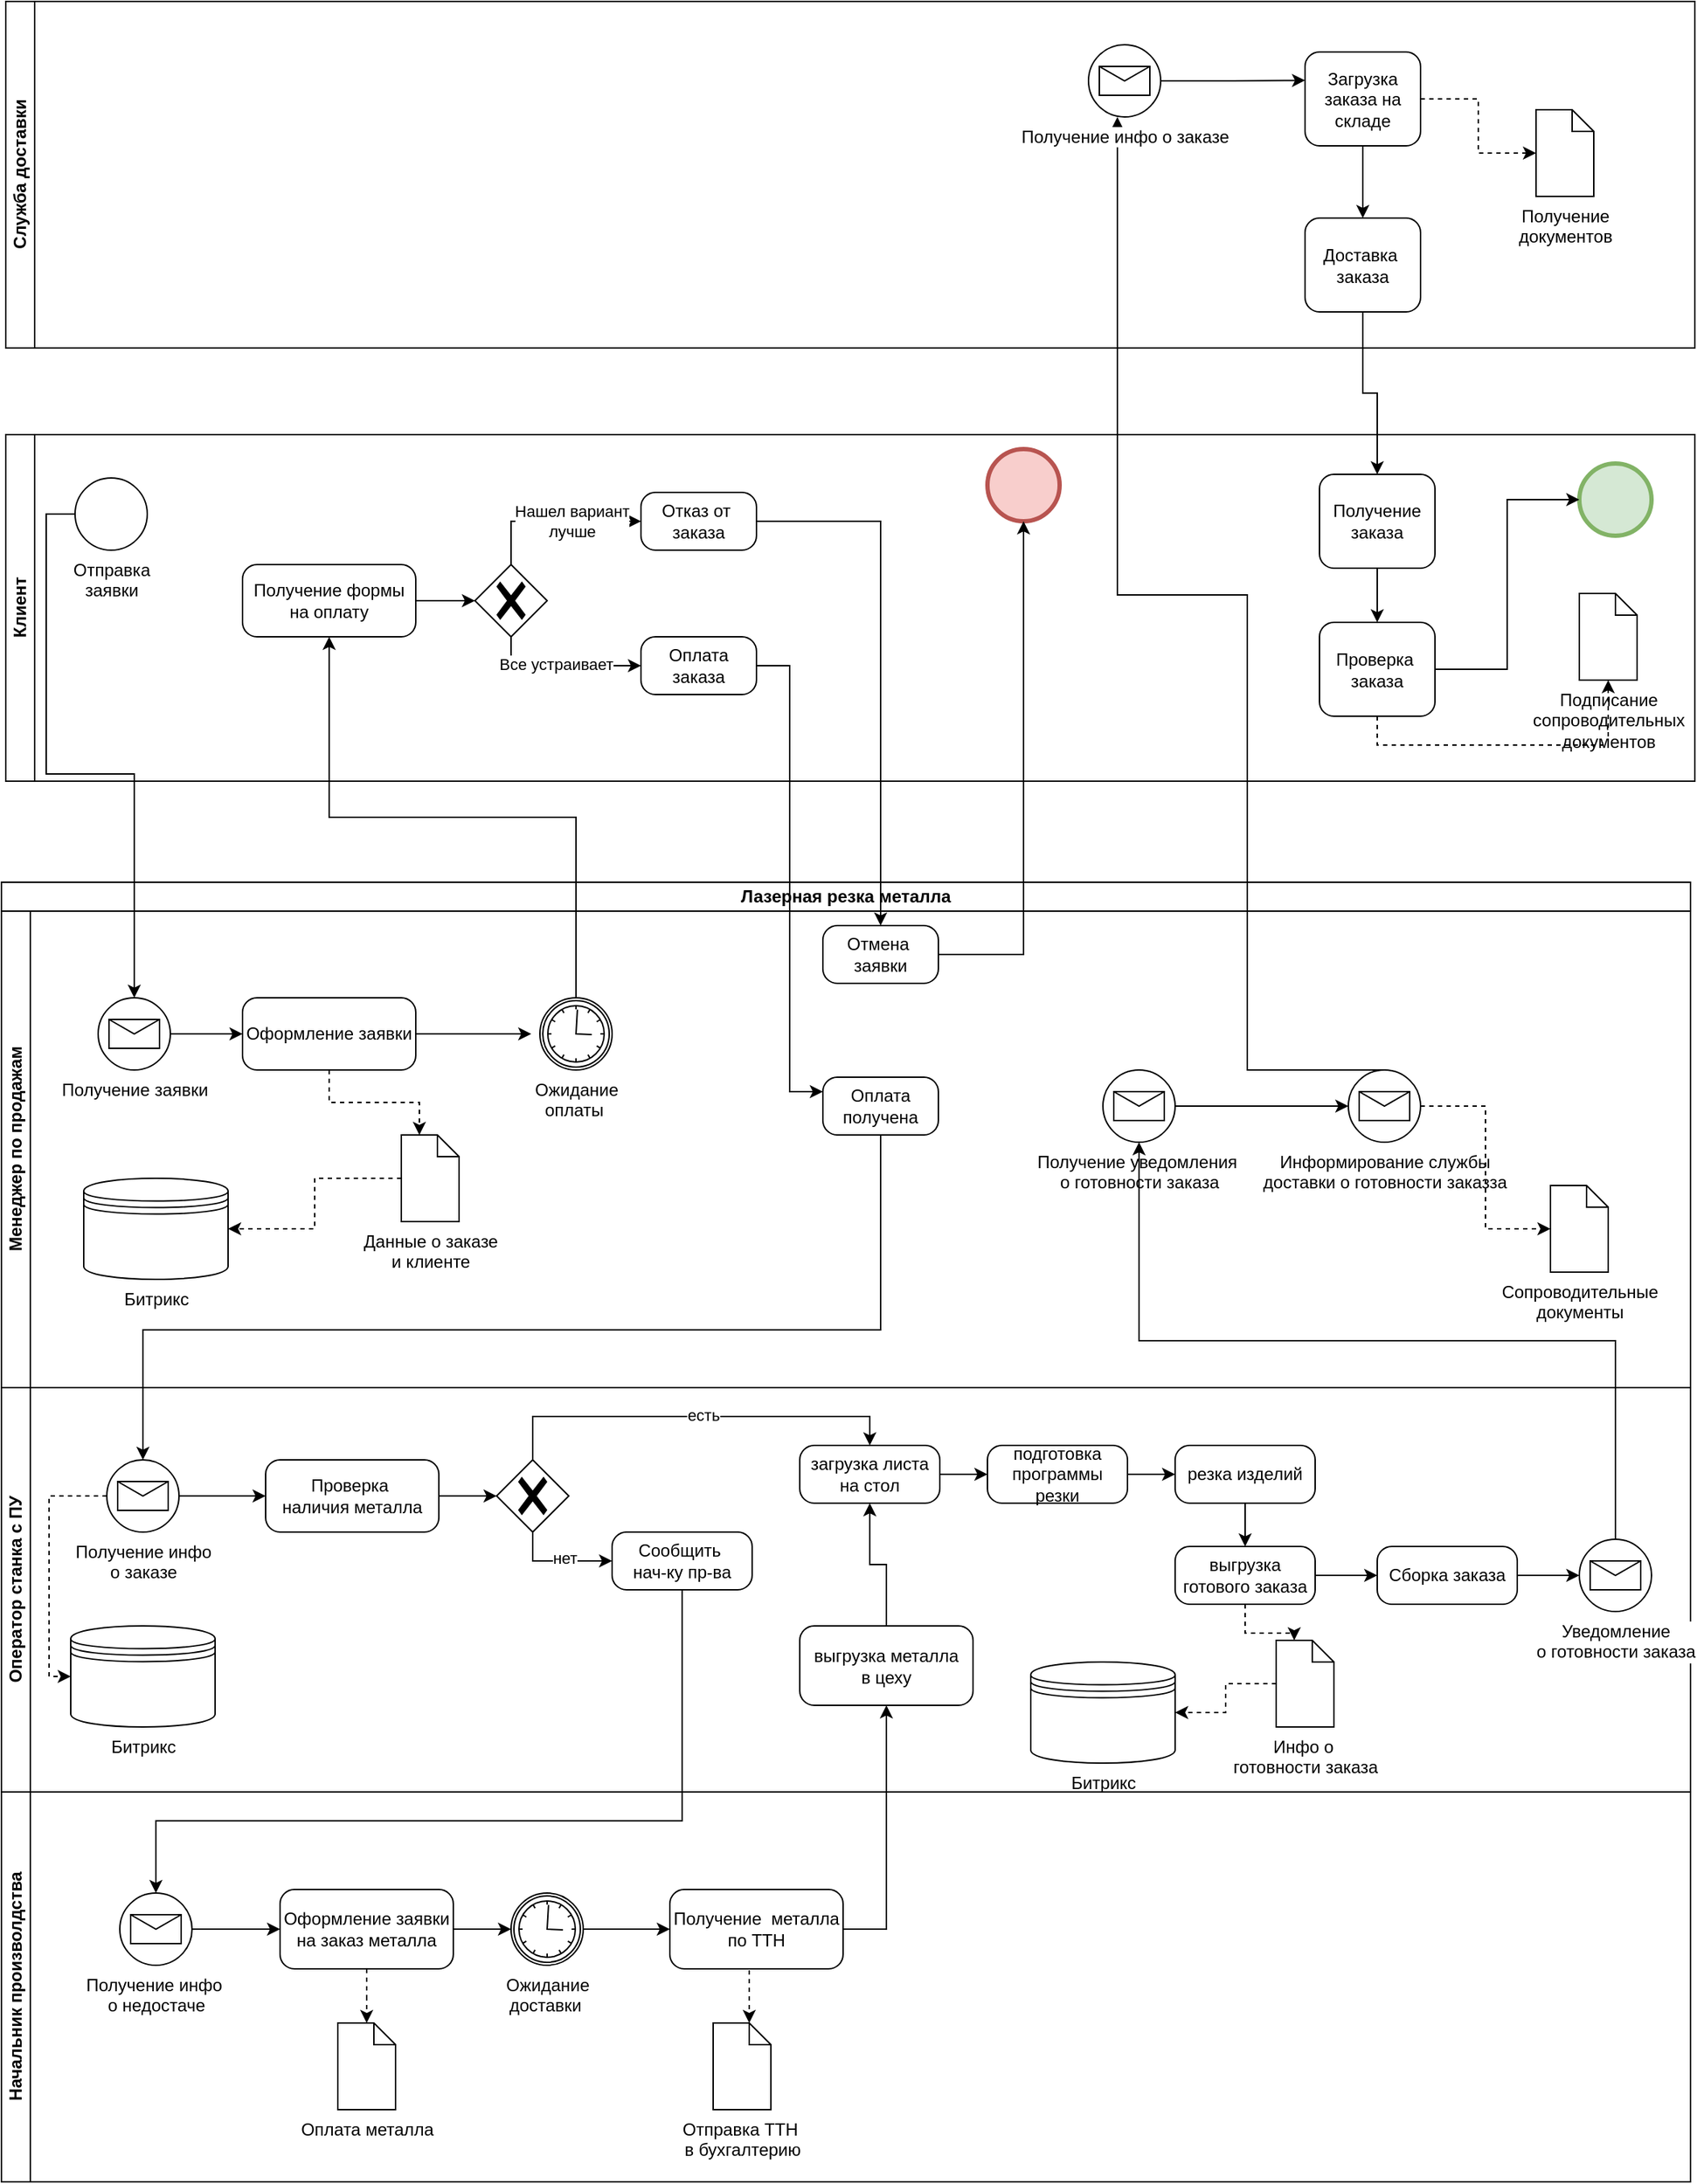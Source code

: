 <mxfile version="22.1.16" type="device">
  <diagram name="Страница — 1" id="a0039gpGuNr3NO7Vex6z">
    <mxGraphModel dx="2163" dy="1928" grid="1" gridSize="10" guides="1" tooltips="1" connect="1" arrows="1" fold="1" page="1" pageScale="1" pageWidth="827" pageHeight="1169" math="0" shadow="0">
      <root>
        <mxCell id="0" />
        <mxCell id="1" parent="0" />
        <mxCell id="ncJrujkqdV2YsNTOufrD-1" value="Лазерная резка металла" style="swimlane;html=1;childLayout=stackLayout;resizeParent=1;resizeParentMax=0;horizontal=1;startSize=20;horizontalStack=0;whiteSpace=wrap;" parent="1" vertex="1">
          <mxGeometry x="-73" y="70" width="1170" height="900" as="geometry" />
        </mxCell>
        <mxCell id="ncJrujkqdV2YsNTOufrD-2" value="Менеджер по продажам" style="swimlane;html=1;startSize=20;horizontal=0;" parent="ncJrujkqdV2YsNTOufrD-1" vertex="1">
          <mxGeometry y="20" width="1170" height="330" as="geometry" />
        </mxCell>
        <mxCell id="ncJrujkqdV2YsNTOufrD-11" style="edgeStyle=orthogonalEdgeStyle;rounded=0;orthogonalLoop=1;jettySize=auto;html=1;exitX=1;exitY=0.5;exitDx=0;exitDy=0;exitPerimeter=0;" parent="ncJrujkqdV2YsNTOufrD-2" source="ncJrujkqdV2YsNTOufrD-10" edge="1">
          <mxGeometry relative="1" as="geometry">
            <mxPoint x="167" y="85" as="targetPoint" />
          </mxGeometry>
        </mxCell>
        <mxCell id="ncJrujkqdV2YsNTOufrD-10" value="Получение заявки" style="points=[[0.145,0.145,0],[0.5,0,0],[0.855,0.145,0],[1,0.5,0],[0.855,0.855,0],[0.5,1,0],[0.145,0.855,0],[0,0.5,0]];shape=mxgraph.bpmn.event;html=1;verticalLabelPosition=bottom;labelBackgroundColor=#ffffff;verticalAlign=top;align=center;perimeter=ellipsePerimeter;outlineConnect=0;aspect=fixed;outline=standard;symbol=message;" parent="ncJrujkqdV2YsNTOufrD-2" vertex="1">
          <mxGeometry x="67" y="60" width="50" height="50" as="geometry" />
        </mxCell>
        <mxCell id="ncJrujkqdV2YsNTOufrD-12" value="Оформление заявки" style="points=[[0.25,0,0],[0.5,0,0],[0.75,0,0],[1,0.25,0],[1,0.5,0],[1,0.75,0],[0.75,1,0],[0.5,1,0],[0.25,1,0],[0,0.75,0],[0,0.5,0],[0,0.25,0]];shape=mxgraph.bpmn.task;whiteSpace=wrap;rectStyle=rounded;size=10;html=1;container=1;expand=0;collapsible=0;taskMarker=abstract;" parent="ncJrujkqdV2YsNTOufrD-2" vertex="1">
          <mxGeometry x="167" y="60" width="120" height="50" as="geometry" />
        </mxCell>
        <mxCell id="ncJrujkqdV2YsNTOufrD-13" value="Битрикс" style="shape=datastore;html=1;labelPosition=center;verticalLabelPosition=bottom;align=center;verticalAlign=top;" parent="ncJrujkqdV2YsNTOufrD-2" vertex="1">
          <mxGeometry x="57" y="185" width="100" height="70" as="geometry" />
        </mxCell>
        <mxCell id="ncJrujkqdV2YsNTOufrD-17" style="edgeStyle=orthogonalEdgeStyle;rounded=0;orthogonalLoop=1;jettySize=auto;html=1;exitX=0;exitY=0.5;exitDx=0;exitDy=0;exitPerimeter=0;entryX=1;entryY=0.5;entryDx=0;entryDy=0;dashed=1;" parent="ncJrujkqdV2YsNTOufrD-2" source="ncJrujkqdV2YsNTOufrD-15" target="ncJrujkqdV2YsNTOufrD-13" edge="1">
          <mxGeometry relative="1" as="geometry" />
        </mxCell>
        <mxCell id="ncJrujkqdV2YsNTOufrD-15" value="Данные о заказе&lt;br&gt;и клиенте" style="shape=mxgraph.bpmn.data;labelPosition=center;verticalLabelPosition=bottom;align=center;verticalAlign=top;size=15;html=1;" parent="ncJrujkqdV2YsNTOufrD-2" vertex="1">
          <mxGeometry x="277" y="155" width="40" height="60" as="geometry" />
        </mxCell>
        <mxCell id="YiAbQRiZ3VMbAEbha5EH-1" style="edgeStyle=orthogonalEdgeStyle;rounded=0;orthogonalLoop=1;jettySize=auto;html=1;exitX=0.5;exitY=1;exitDx=0;exitDy=0;exitPerimeter=0;entryX=0;entryY=0;entryDx=12.5;entryDy=0;entryPerimeter=0;dashed=1;" parent="ncJrujkqdV2YsNTOufrD-2" source="ncJrujkqdV2YsNTOufrD-12" target="ncJrujkqdV2YsNTOufrD-15" edge="1">
          <mxGeometry relative="1" as="geometry" />
        </mxCell>
        <mxCell id="YiAbQRiZ3VMbAEbha5EH-7" style="edgeStyle=orthogonalEdgeStyle;rounded=0;orthogonalLoop=1;jettySize=auto;html=1;exitX=1;exitY=0.5;exitDx=0;exitDy=0;exitPerimeter=0;entryX=0;entryY=0.5;entryDx=0;entryDy=0;entryPerimeter=0;" parent="ncJrujkqdV2YsNTOufrD-2" source="ncJrujkqdV2YsNTOufrD-12" edge="1">
          <mxGeometry relative="1" as="geometry">
            <mxPoint x="367" y="85" as="targetPoint" />
          </mxGeometry>
        </mxCell>
        <mxCell id="YiAbQRiZ3VMbAEbha5EH-12" value="Оплата получена" style="points=[[0.25,0,0],[0.5,0,0],[0.75,0,0],[1,0.25,0],[1,0.5,0],[1,0.75,0],[0.75,1,0],[0.5,1,0],[0.25,1,0],[0,0.75,0],[0,0.5,0],[0,0.25,0]];shape=mxgraph.bpmn.task;whiteSpace=wrap;rectStyle=rounded;size=10;html=1;container=1;expand=0;collapsible=0;taskMarker=abstract;" parent="ncJrujkqdV2YsNTOufrD-2" vertex="1">
          <mxGeometry x="569" y="115" width="80" height="40" as="geometry" />
        </mxCell>
        <mxCell id="H_sKFXYrD0nbGBuJkIRp-33" value="Ожидание&lt;br&gt;оплаты&amp;nbsp;" style="points=[[0.145,0.145,0],[0.5,0,0],[0.855,0.145,0],[1,0.5,0],[0.855,0.855,0],[0.5,1,0],[0.145,0.855,0],[0,0.5,0]];shape=mxgraph.bpmn.event;html=1;verticalLabelPosition=bottom;labelBackgroundColor=#ffffff;verticalAlign=top;align=center;perimeter=ellipsePerimeter;outlineConnect=0;aspect=fixed;outline=catching;symbol=timer;" vertex="1" parent="ncJrujkqdV2YsNTOufrD-2">
          <mxGeometry x="373" y="60" width="50" height="50" as="geometry" />
        </mxCell>
        <mxCell id="H_sKFXYrD0nbGBuJkIRp-56" value="Отмена&amp;nbsp;&lt;br&gt;заявки" style="points=[[0.25,0,0],[0.5,0,0],[0.75,0,0],[1,0.25,0],[1,0.5,0],[1,0.75,0],[0.75,1,0],[0.5,1,0],[0.25,1,0],[0,0.75,0],[0,0.5,0],[0,0.25,0]];shape=mxgraph.bpmn.task;whiteSpace=wrap;rectStyle=rounded;size=10;html=1;container=1;expand=0;collapsible=0;taskMarker=abstract;" vertex="1" parent="ncJrujkqdV2YsNTOufrD-2">
          <mxGeometry x="569" y="10" width="80" height="40" as="geometry" />
        </mxCell>
        <mxCell id="H_sKFXYrD0nbGBuJkIRp-83" style="edgeStyle=orthogonalEdgeStyle;rounded=0;orthogonalLoop=1;jettySize=auto;html=1;exitX=1;exitY=0.5;exitDx=0;exitDy=0;exitPerimeter=0;" edge="1" parent="ncJrujkqdV2YsNTOufrD-2" source="H_sKFXYrD0nbGBuJkIRp-71" target="H_sKFXYrD0nbGBuJkIRp-82">
          <mxGeometry relative="1" as="geometry" />
        </mxCell>
        <mxCell id="H_sKFXYrD0nbGBuJkIRp-71" value="Получение уведомления&amp;nbsp;&lt;br&gt;о готовности заказа" style="points=[[0.145,0.145,0],[0.5,0,0],[0.855,0.145,0],[1,0.5,0],[0.855,0.855,0],[0.5,1,0],[0.145,0.855,0],[0,0.5,0]];shape=mxgraph.bpmn.event;html=1;verticalLabelPosition=bottom;labelBackgroundColor=#ffffff;verticalAlign=top;align=center;perimeter=ellipsePerimeter;outlineConnect=0;aspect=fixed;outline=standard;symbol=message;" vertex="1" parent="ncJrujkqdV2YsNTOufrD-2">
          <mxGeometry x="763" y="110" width="50" height="50" as="geometry" />
        </mxCell>
        <mxCell id="H_sKFXYrD0nbGBuJkIRp-87" style="edgeStyle=orthogonalEdgeStyle;rounded=0;orthogonalLoop=1;jettySize=auto;html=1;exitX=0.5;exitY=0;exitDx=0;exitDy=0;exitPerimeter=0;" edge="1" parent="ncJrujkqdV2YsNTOufrD-2" source="H_sKFXYrD0nbGBuJkIRp-82">
          <mxGeometry relative="1" as="geometry">
            <mxPoint x="773" y="-550" as="targetPoint" />
            <Array as="points">
              <mxPoint x="863" y="110" />
              <mxPoint x="863" y="-219" />
              <mxPoint x="773" y="-219" />
            </Array>
          </mxGeometry>
        </mxCell>
        <mxCell id="H_sKFXYrD0nbGBuJkIRp-82" value="Информирование службы&lt;br&gt;доставки о готовности заказза" style="points=[[0.145,0.145,0],[0.5,0,0],[0.855,0.145,0],[1,0.5,0],[0.855,0.855,0],[0.5,1,0],[0.145,0.855,0],[0,0.5,0]];shape=mxgraph.bpmn.event;html=1;verticalLabelPosition=bottom;labelBackgroundColor=#ffffff;verticalAlign=top;align=center;perimeter=ellipsePerimeter;outlineConnect=0;aspect=fixed;outline=standard;symbol=message;" vertex="1" parent="ncJrujkqdV2YsNTOufrD-2">
          <mxGeometry x="933" y="110" width="50" height="50" as="geometry" />
        </mxCell>
        <mxCell id="H_sKFXYrD0nbGBuJkIRp-85" value="Сопроводительные&lt;br&gt;документы" style="shape=mxgraph.bpmn.data;labelPosition=center;verticalLabelPosition=bottom;align=center;verticalAlign=top;size=15;html=1;" vertex="1" parent="ncJrujkqdV2YsNTOufrD-2">
          <mxGeometry x="1073" y="190" width="40" height="60" as="geometry" />
        </mxCell>
        <mxCell id="H_sKFXYrD0nbGBuJkIRp-86" style="edgeStyle=orthogonalEdgeStyle;rounded=0;orthogonalLoop=1;jettySize=auto;html=1;exitX=1;exitY=0.5;exitDx=0;exitDy=0;exitPerimeter=0;entryX=0;entryY=0.5;entryDx=0;entryDy=0;entryPerimeter=0;dashed=1;" edge="1" parent="ncJrujkqdV2YsNTOufrD-2" source="H_sKFXYrD0nbGBuJkIRp-82" target="H_sKFXYrD0nbGBuJkIRp-85">
          <mxGeometry relative="1" as="geometry" />
        </mxCell>
        <mxCell id="ncJrujkqdV2YsNTOufrD-3" value="Оператор станка с ПУ" style="swimlane;html=1;startSize=20;horizontal=0;" parent="ncJrujkqdV2YsNTOufrD-1" vertex="1">
          <mxGeometry y="350" width="1170" height="280" as="geometry">
            <mxRectangle y="140" width="900" height="30" as="alternateBounds" />
          </mxGeometry>
        </mxCell>
        <mxCell id="YiAbQRiZ3VMbAEbha5EH-24" style="edgeStyle=orthogonalEdgeStyle;rounded=0;orthogonalLoop=1;jettySize=auto;html=1;exitX=0;exitY=0.5;exitDx=0;exitDy=0;exitPerimeter=0;entryX=0;entryY=0.5;entryDx=0;entryDy=0;dashed=1;" parent="ncJrujkqdV2YsNTOufrD-3" source="YiAbQRiZ3VMbAEbha5EH-21" target="YiAbQRiZ3VMbAEbha5EH-23" edge="1">
          <mxGeometry relative="1" as="geometry">
            <Array as="points">
              <mxPoint x="33" y="75" />
              <mxPoint x="33" y="200" />
            </Array>
          </mxGeometry>
        </mxCell>
        <mxCell id="YiAbQRiZ3VMbAEbha5EH-21" value="Получение инфо&lt;br&gt;о заказе" style="points=[[0.145,0.145,0],[0.5,0,0],[0.855,0.145,0],[1,0.5,0],[0.855,0.855,0],[0.5,1,0],[0.145,0.855,0],[0,0.5,0]];shape=mxgraph.bpmn.event;html=1;verticalLabelPosition=bottom;labelBackgroundColor=#ffffff;verticalAlign=top;align=center;perimeter=ellipsePerimeter;outlineConnect=0;aspect=fixed;outline=standard;symbol=message;" parent="ncJrujkqdV2YsNTOufrD-3" vertex="1">
          <mxGeometry x="73" y="50" width="50" height="50" as="geometry" />
        </mxCell>
        <mxCell id="YiAbQRiZ3VMbAEbha5EH-23" value="Битрикс" style="shape=datastore;html=1;labelPosition=center;verticalLabelPosition=bottom;align=center;verticalAlign=top;" parent="ncJrujkqdV2YsNTOufrD-3" vertex="1">
          <mxGeometry x="48" y="165" width="100" height="70" as="geometry" />
        </mxCell>
        <mxCell id="YiAbQRiZ3VMbAEbha5EH-29" style="edgeStyle=orthogonalEdgeStyle;rounded=0;orthogonalLoop=1;jettySize=auto;html=1;exitX=1;exitY=0.5;exitDx=0;exitDy=0;exitPerimeter=0;" parent="ncJrujkqdV2YsNTOufrD-3" source="YiAbQRiZ3VMbAEbha5EH-26" edge="1">
          <mxGeometry relative="1" as="geometry">
            <mxPoint x="343" y="75" as="targetPoint" />
          </mxGeometry>
        </mxCell>
        <mxCell id="YiAbQRiZ3VMbAEbha5EH-26" value="Проверка&amp;nbsp;&lt;br&gt;наличия металла" style="points=[[0.25,0,0],[0.5,0,0],[0.75,0,0],[1,0.25,0],[1,0.5,0],[1,0.75,0],[0.75,1,0],[0.5,1,0],[0.25,1,0],[0,0.75,0],[0,0.5,0],[0,0.25,0]];shape=mxgraph.bpmn.task;whiteSpace=wrap;rectStyle=rounded;size=10;html=1;container=1;expand=0;collapsible=0;taskMarker=abstract;" parent="ncJrujkqdV2YsNTOufrD-3" vertex="1">
          <mxGeometry x="183" y="50" width="120" height="50" as="geometry" />
        </mxCell>
        <mxCell id="YiAbQRiZ3VMbAEbha5EH-27" style="edgeStyle=orthogonalEdgeStyle;rounded=0;orthogonalLoop=1;jettySize=auto;html=1;exitX=1;exitY=0.5;exitDx=0;exitDy=0;exitPerimeter=0;entryX=0;entryY=0.5;entryDx=0;entryDy=0;entryPerimeter=0;" parent="ncJrujkqdV2YsNTOufrD-3" source="YiAbQRiZ3VMbAEbha5EH-21" target="YiAbQRiZ3VMbAEbha5EH-26" edge="1">
          <mxGeometry relative="1" as="geometry" />
        </mxCell>
        <mxCell id="YiAbQRiZ3VMbAEbha5EH-30" value="" style="points=[[0.25,0.25,0],[0.5,0,0],[0.75,0.25,0],[1,0.5,0],[0.75,0.75,0],[0.5,1,0],[0.25,0.75,0],[0,0.5,0]];shape=mxgraph.bpmn.gateway2;html=1;verticalLabelPosition=bottom;labelBackgroundColor=#ffffff;verticalAlign=top;align=center;perimeter=rhombusPerimeter;outlineConnect=0;outline=none;symbol=none;gwType=exclusive;" parent="ncJrujkqdV2YsNTOufrD-3" vertex="1">
          <mxGeometry x="343" y="50" width="50" height="50" as="geometry" />
        </mxCell>
        <mxCell id="YiAbQRiZ3VMbAEbha5EH-41" style="edgeStyle=orthogonalEdgeStyle;rounded=0;orthogonalLoop=1;jettySize=auto;html=1;exitX=1;exitY=0.5;exitDx=0;exitDy=0;exitPerimeter=0;" parent="ncJrujkqdV2YsNTOufrD-3" source="YiAbQRiZ3VMbAEbha5EH-32" edge="1">
          <mxGeometry relative="1" as="geometry">
            <mxPoint x="683" y="60" as="targetPoint" />
          </mxGeometry>
        </mxCell>
        <mxCell id="YiAbQRiZ3VMbAEbha5EH-32" value="загрузка листа на стол" style="points=[[0.25,0,0],[0.5,0,0],[0.75,0,0],[1,0.25,0],[1,0.5,0],[1,0.75,0],[0.75,1,0],[0.5,1,0],[0.25,1,0],[0,0.75,0],[0,0.5,0],[0,0.25,0]];shape=mxgraph.bpmn.task;whiteSpace=wrap;rectStyle=rounded;size=10;html=1;container=1;expand=0;collapsible=0;taskMarker=abstract;" parent="ncJrujkqdV2YsNTOufrD-3" vertex="1">
          <mxGeometry x="553" y="40" width="97" height="40" as="geometry" />
        </mxCell>
        <mxCell id="YiAbQRiZ3VMbAEbha5EH-38" value="Сообщить&amp;nbsp;&lt;br&gt;нач-ку пр-ва" style="points=[[0.25,0,0],[0.5,0,0],[0.75,0,0],[1,0.25,0],[1,0.5,0],[1,0.75,0],[0.75,1,0],[0.5,1,0],[0.25,1,0],[0,0.75,0],[0,0.5,0],[0,0.25,0]];shape=mxgraph.bpmn.task;whiteSpace=wrap;rectStyle=rounded;size=10;html=1;container=1;expand=0;collapsible=0;taskMarker=abstract;" parent="ncJrujkqdV2YsNTOufrD-3" vertex="1">
          <mxGeometry x="423" y="100" width="97" height="40" as="geometry" />
        </mxCell>
        <mxCell id="YiAbQRiZ3VMbAEbha5EH-39" style="edgeStyle=orthogonalEdgeStyle;rounded=0;orthogonalLoop=1;jettySize=auto;html=1;exitX=0.5;exitY=1;exitDx=0;exitDy=0;exitPerimeter=0;entryX=0;entryY=0.5;entryDx=0;entryDy=0;entryPerimeter=0;" parent="ncJrujkqdV2YsNTOufrD-3" source="YiAbQRiZ3VMbAEbha5EH-30" target="YiAbQRiZ3VMbAEbha5EH-38" edge="1">
          <mxGeometry relative="1" as="geometry" />
        </mxCell>
        <mxCell id="YiAbQRiZ3VMbAEbha5EH-40" value="нет" style="edgeLabel;html=1;align=center;verticalAlign=middle;resizable=0;points=[];" parent="YiAbQRiZ3VMbAEbha5EH-39" vertex="1" connectable="0">
          <mxGeometry x="0.109" y="2" relative="1" as="geometry">
            <mxPoint as="offset" />
          </mxGeometry>
        </mxCell>
        <mxCell id="YiAbQRiZ3VMbAEbha5EH-65" style="edgeStyle=orthogonalEdgeStyle;rounded=0;orthogonalLoop=1;jettySize=auto;html=1;exitX=1;exitY=0.5;exitDx=0;exitDy=0;exitPerimeter=0;" parent="ncJrujkqdV2YsNTOufrD-3" source="YiAbQRiZ3VMbAEbha5EH-42" edge="1">
          <mxGeometry relative="1" as="geometry">
            <mxPoint x="813" y="60" as="targetPoint" />
          </mxGeometry>
        </mxCell>
        <mxCell id="YiAbQRiZ3VMbAEbha5EH-42" value="подготовка программы резки" style="points=[[0.25,0,0],[0.5,0,0],[0.75,0,0],[1,0.25,0],[1,0.5,0],[1,0.75,0],[0.75,1,0],[0.5,1,0],[0.25,1,0],[0,0.75,0],[0,0.5,0],[0,0.25,0]];shape=mxgraph.bpmn.task;whiteSpace=wrap;rectStyle=rounded;size=10;html=1;container=1;expand=0;collapsible=0;taskMarker=abstract;" parent="ncJrujkqdV2YsNTOufrD-3" vertex="1">
          <mxGeometry x="683" y="40" width="97" height="40" as="geometry" />
        </mxCell>
        <mxCell id="YiAbQRiZ3VMbAEbha5EH-59" value="выгрузка металла&lt;br&gt;в цеху" style="points=[[0.25,0,0],[0.5,0,0],[0.75,0,0],[1,0.25,0],[1,0.5,0],[1,0.75,0],[0.75,1,0],[0.5,1,0],[0.25,1,0],[0,0.75,0],[0,0.5,0],[0,0.25,0]];shape=mxgraph.bpmn.task;whiteSpace=wrap;rectStyle=rounded;size=10;html=1;container=1;expand=0;collapsible=0;taskMarker=abstract;" parent="ncJrujkqdV2YsNTOufrD-3" vertex="1">
          <mxGeometry x="553" y="165" width="120" height="55" as="geometry" />
        </mxCell>
        <mxCell id="YiAbQRiZ3VMbAEbha5EH-62" style="edgeStyle=orthogonalEdgeStyle;rounded=0;orthogonalLoop=1;jettySize=auto;html=1;exitX=0.5;exitY=0;exitDx=0;exitDy=0;exitPerimeter=0;entryX=0.5;entryY=0;entryDx=0;entryDy=0;entryPerimeter=0;" parent="ncJrujkqdV2YsNTOufrD-3" source="YiAbQRiZ3VMbAEbha5EH-30" target="YiAbQRiZ3VMbAEbha5EH-32" edge="1">
          <mxGeometry relative="1" as="geometry" />
        </mxCell>
        <mxCell id="YiAbQRiZ3VMbAEbha5EH-63" value="есть" style="edgeLabel;html=1;align=center;verticalAlign=middle;resizable=0;points=[];" parent="YiAbQRiZ3VMbAEbha5EH-62" vertex="1" connectable="0">
          <mxGeometry x="0.04" y="1" relative="1" as="geometry">
            <mxPoint as="offset" />
          </mxGeometry>
        </mxCell>
        <mxCell id="YiAbQRiZ3VMbAEbha5EH-64" style="edgeStyle=orthogonalEdgeStyle;rounded=0;orthogonalLoop=1;jettySize=auto;html=1;exitX=0.5;exitY=0;exitDx=0;exitDy=0;exitPerimeter=0;entryX=0.5;entryY=1;entryDx=0;entryDy=0;entryPerimeter=0;" parent="ncJrujkqdV2YsNTOufrD-3" source="YiAbQRiZ3VMbAEbha5EH-59" target="YiAbQRiZ3VMbAEbha5EH-32" edge="1">
          <mxGeometry relative="1" as="geometry" />
        </mxCell>
        <mxCell id="YiAbQRiZ3VMbAEbha5EH-66" value="резка изделий" style="points=[[0.25,0,0],[0.5,0,0],[0.75,0,0],[1,0.25,0],[1,0.5,0],[1,0.75,0],[0.75,1,0],[0.5,1,0],[0.25,1,0],[0,0.75,0],[0,0.5,0],[0,0.25,0]];shape=mxgraph.bpmn.task;whiteSpace=wrap;rectStyle=rounded;size=10;html=1;container=1;expand=0;collapsible=0;taskMarker=abstract;" parent="ncJrujkqdV2YsNTOufrD-3" vertex="1">
          <mxGeometry x="813" y="40" width="97" height="40" as="geometry" />
        </mxCell>
        <mxCell id="YiAbQRiZ3VMbAEbha5EH-67" value="выгрузка готового заказа" style="points=[[0.25,0,0],[0.5,0,0],[0.75,0,0],[1,0.25,0],[1,0.5,0],[1,0.75,0],[0.75,1,0],[0.5,1,0],[0.25,1,0],[0,0.75,0],[0,0.5,0],[0,0.25,0]];shape=mxgraph.bpmn.task;whiteSpace=wrap;rectStyle=rounded;size=10;html=1;container=1;expand=0;collapsible=0;taskMarker=abstract;" parent="ncJrujkqdV2YsNTOufrD-3" vertex="1">
          <mxGeometry x="813" y="110" width="97" height="40" as="geometry" />
        </mxCell>
        <mxCell id="YiAbQRiZ3VMbAEbha5EH-68" style="edgeStyle=orthogonalEdgeStyle;rounded=0;orthogonalLoop=1;jettySize=auto;html=1;exitX=0.5;exitY=1;exitDx=0;exitDy=0;exitPerimeter=0;entryX=0.5;entryY=0;entryDx=0;entryDy=0;entryPerimeter=0;" parent="ncJrujkqdV2YsNTOufrD-3" source="YiAbQRiZ3VMbAEbha5EH-66" target="YiAbQRiZ3VMbAEbha5EH-67" edge="1">
          <mxGeometry relative="1" as="geometry" />
        </mxCell>
        <mxCell id="YiAbQRiZ3VMbAEbha5EH-69" value="Битрикс" style="shape=datastore;html=1;labelPosition=center;verticalLabelPosition=bottom;align=center;verticalAlign=top;" parent="ncJrujkqdV2YsNTOufrD-3" vertex="1">
          <mxGeometry x="713" y="190" width="100" height="70" as="geometry" />
        </mxCell>
        <mxCell id="YiAbQRiZ3VMbAEbha5EH-72" style="edgeStyle=orthogonalEdgeStyle;rounded=0;orthogonalLoop=1;jettySize=auto;html=1;exitX=0;exitY=0.5;exitDx=0;exitDy=0;exitPerimeter=0;entryX=1;entryY=0.5;entryDx=0;entryDy=0;dashed=1;" parent="ncJrujkqdV2YsNTOufrD-3" source="YiAbQRiZ3VMbAEbha5EH-70" target="YiAbQRiZ3VMbAEbha5EH-69" edge="1">
          <mxGeometry relative="1" as="geometry" />
        </mxCell>
        <mxCell id="YiAbQRiZ3VMbAEbha5EH-70" value="Инфо о&amp;nbsp;&lt;br&gt;готовности заказа" style="shape=mxgraph.bpmn.data;labelPosition=center;verticalLabelPosition=bottom;align=center;verticalAlign=top;size=15;html=1;" parent="ncJrujkqdV2YsNTOufrD-3" vertex="1">
          <mxGeometry x="883" y="175" width="40" height="60" as="geometry" />
        </mxCell>
        <mxCell id="YiAbQRiZ3VMbAEbha5EH-73" style="edgeStyle=orthogonalEdgeStyle;rounded=0;orthogonalLoop=1;jettySize=auto;html=1;exitX=0.5;exitY=1;exitDx=0;exitDy=0;exitPerimeter=0;entryX=0;entryY=0;entryDx=12.5;entryDy=0;entryPerimeter=0;dashed=1;" parent="ncJrujkqdV2YsNTOufrD-3" source="YiAbQRiZ3VMbAEbha5EH-67" target="YiAbQRiZ3VMbAEbha5EH-70" edge="1">
          <mxGeometry relative="1" as="geometry" />
        </mxCell>
        <mxCell id="H_sKFXYrD0nbGBuJkIRp-68" value="Уведомление&lt;br&gt;о готовности заказа" style="points=[[0.145,0.145,0],[0.5,0,0],[0.855,0.145,0],[1,0.5,0],[0.855,0.855,0],[0.5,1,0],[0.145,0.855,0],[0,0.5,0]];shape=mxgraph.bpmn.event;html=1;verticalLabelPosition=bottom;labelBackgroundColor=#ffffff;verticalAlign=top;align=center;perimeter=ellipsePerimeter;outlineConnect=0;aspect=fixed;outline=standard;symbol=message;" vertex="1" parent="ncJrujkqdV2YsNTOufrD-3">
          <mxGeometry x="1093" y="105" width="50" height="50" as="geometry" />
        </mxCell>
        <mxCell id="H_sKFXYrD0nbGBuJkIRp-73" value="Сборка заказа" style="points=[[0.25,0,0],[0.5,0,0],[0.75,0,0],[1,0.25,0],[1,0.5,0],[1,0.75,0],[0.75,1,0],[0.5,1,0],[0.25,1,0],[0,0.75,0],[0,0.5,0],[0,0.25,0]];shape=mxgraph.bpmn.task;whiteSpace=wrap;rectStyle=rounded;size=10;html=1;container=1;expand=0;collapsible=0;taskMarker=abstract;" vertex="1" parent="ncJrujkqdV2YsNTOufrD-3">
          <mxGeometry x="953" y="110" width="97" height="40" as="geometry" />
        </mxCell>
        <mxCell id="H_sKFXYrD0nbGBuJkIRp-74" style="edgeStyle=orthogonalEdgeStyle;rounded=0;orthogonalLoop=1;jettySize=auto;html=1;exitX=1;exitY=0.5;exitDx=0;exitDy=0;exitPerimeter=0;entryX=0;entryY=0.5;entryDx=0;entryDy=0;entryPerimeter=0;" edge="1" parent="ncJrujkqdV2YsNTOufrD-3" source="YiAbQRiZ3VMbAEbha5EH-67" target="H_sKFXYrD0nbGBuJkIRp-73">
          <mxGeometry relative="1" as="geometry" />
        </mxCell>
        <mxCell id="H_sKFXYrD0nbGBuJkIRp-75" style="edgeStyle=orthogonalEdgeStyle;rounded=0;orthogonalLoop=1;jettySize=auto;html=1;exitX=1;exitY=0.5;exitDx=0;exitDy=0;exitPerimeter=0;entryX=0;entryY=0.5;entryDx=0;entryDy=0;entryPerimeter=0;" edge="1" parent="ncJrujkqdV2YsNTOufrD-3" source="H_sKFXYrD0nbGBuJkIRp-73" target="H_sKFXYrD0nbGBuJkIRp-68">
          <mxGeometry relative="1" as="geometry" />
        </mxCell>
        <mxCell id="ncJrujkqdV2YsNTOufrD-4" value="Начальник произволдства" style="swimlane;html=1;startSize=20;horizontal=0;" parent="ncJrujkqdV2YsNTOufrD-1" vertex="1">
          <mxGeometry y="630" width="1170" height="270" as="geometry" />
        </mxCell>
        <mxCell id="YiAbQRiZ3VMbAEbha5EH-44" value="Получение инфо&amp;nbsp;&lt;br&gt;о недостаче" style="points=[[0.145,0.145,0],[0.5,0,0],[0.855,0.145,0],[1,0.5,0],[0.855,0.855,0],[0.5,1,0],[0.145,0.855,0],[0,0.5,0]];shape=mxgraph.bpmn.event;html=1;verticalLabelPosition=bottom;labelBackgroundColor=#ffffff;verticalAlign=top;align=center;perimeter=ellipsePerimeter;outlineConnect=0;aspect=fixed;outline=standard;symbol=message;" parent="ncJrujkqdV2YsNTOufrD-4" vertex="1">
          <mxGeometry x="82" y="70" width="50" height="50" as="geometry" />
        </mxCell>
        <mxCell id="YiAbQRiZ3VMbAEbha5EH-47" value="Оформление заявки на заказ металла" style="points=[[0.25,0,0],[0.5,0,0],[0.75,0,0],[1,0.25,0],[1,0.5,0],[1,0.75,0],[0.75,1,0],[0.5,1,0],[0.25,1,0],[0,0.75,0],[0,0.5,0],[0,0.25,0]];shape=mxgraph.bpmn.task;whiteSpace=wrap;rectStyle=rounded;size=10;html=1;container=1;expand=0;collapsible=0;taskMarker=abstract;" parent="ncJrujkqdV2YsNTOufrD-4" vertex="1">
          <mxGeometry x="193" y="67.5" width="120" height="55" as="geometry" />
        </mxCell>
        <mxCell id="YiAbQRiZ3VMbAEbha5EH-46" style="edgeStyle=orthogonalEdgeStyle;rounded=0;orthogonalLoop=1;jettySize=auto;html=1;" parent="ncJrujkqdV2YsNTOufrD-4" source="YiAbQRiZ3VMbAEbha5EH-44" target="YiAbQRiZ3VMbAEbha5EH-47" edge="1">
          <mxGeometry relative="1" as="geometry">
            <mxPoint x="203" y="95" as="targetPoint" />
          </mxGeometry>
        </mxCell>
        <mxCell id="YiAbQRiZ3VMbAEbha5EH-49" value="Оплата металла" style="shape=mxgraph.bpmn.data;labelPosition=center;verticalLabelPosition=bottom;align=center;verticalAlign=top;size=15;html=1;" parent="ncJrujkqdV2YsNTOufrD-4" vertex="1">
          <mxGeometry x="233" y="160" width="40" height="60" as="geometry" />
        </mxCell>
        <mxCell id="YiAbQRiZ3VMbAEbha5EH-48" style="edgeStyle=orthogonalEdgeStyle;rounded=0;orthogonalLoop=1;jettySize=auto;html=1;exitX=0.5;exitY=1;exitDx=0;exitDy=0;exitPerimeter=0;dashed=1;" parent="ncJrujkqdV2YsNTOufrD-4" source="YiAbQRiZ3VMbAEbha5EH-47" target="YiAbQRiZ3VMbAEbha5EH-49" edge="1">
          <mxGeometry relative="1" as="geometry">
            <mxPoint x="253" y="170" as="targetPoint" />
          </mxGeometry>
        </mxCell>
        <mxCell id="YiAbQRiZ3VMbAEbha5EH-51" value="Ожидание&lt;br&gt;доставки&amp;nbsp;" style="points=[[0.145,0.145,0],[0.5,0,0],[0.855,0.145,0],[1,0.5,0],[0.855,0.855,0],[0.5,1,0],[0.145,0.855,0],[0,0.5,0]];shape=mxgraph.bpmn.event;html=1;verticalLabelPosition=bottom;labelBackgroundColor=#ffffff;verticalAlign=top;align=center;perimeter=ellipsePerimeter;outlineConnect=0;aspect=fixed;outline=catching;symbol=timer;" parent="ncJrujkqdV2YsNTOufrD-4" vertex="1">
          <mxGeometry x="353" y="70" width="50" height="50" as="geometry" />
        </mxCell>
        <mxCell id="YiAbQRiZ3VMbAEbha5EH-50" style="edgeStyle=orthogonalEdgeStyle;rounded=0;orthogonalLoop=1;jettySize=auto;html=1;exitX=1;exitY=0.5;exitDx=0;exitDy=0;exitPerimeter=0;" parent="ncJrujkqdV2YsNTOufrD-4" source="YiAbQRiZ3VMbAEbha5EH-47" target="YiAbQRiZ3VMbAEbha5EH-51" edge="1">
          <mxGeometry relative="1" as="geometry">
            <mxPoint x="353" y="95" as="targetPoint" />
          </mxGeometry>
        </mxCell>
        <mxCell id="YiAbQRiZ3VMbAEbha5EH-54" value="Получение&amp;nbsp; металла по ТТН" style="points=[[0.25,0,0],[0.5,0,0],[0.75,0,0],[1,0.25,0],[1,0.5,0],[1,0.75,0],[0.75,1,0],[0.5,1,0],[0.25,1,0],[0,0.75,0],[0,0.5,0],[0,0.25,0]];shape=mxgraph.bpmn.task;whiteSpace=wrap;rectStyle=rounded;size=10;html=1;container=1;expand=0;collapsible=0;taskMarker=abstract;" parent="ncJrujkqdV2YsNTOufrD-4" vertex="1">
          <mxGeometry x="463" y="67.5" width="120" height="55" as="geometry" />
        </mxCell>
        <mxCell id="YiAbQRiZ3VMbAEbha5EH-55" style="edgeStyle=orthogonalEdgeStyle;rounded=0;orthogonalLoop=1;jettySize=auto;html=1;exitX=1;exitY=0.5;exitDx=0;exitDy=0;exitPerimeter=0;entryX=0;entryY=0.5;entryDx=0;entryDy=0;entryPerimeter=0;" parent="ncJrujkqdV2YsNTOufrD-4" source="YiAbQRiZ3VMbAEbha5EH-51" target="YiAbQRiZ3VMbAEbha5EH-54" edge="1">
          <mxGeometry relative="1" as="geometry" />
        </mxCell>
        <mxCell id="YiAbQRiZ3VMbAEbha5EH-56" value="Отправка ТТН&amp;nbsp;&lt;br&gt;в бухгалтерию" style="shape=mxgraph.bpmn.data;labelPosition=center;verticalLabelPosition=bottom;align=center;verticalAlign=top;size=15;html=1;" parent="ncJrujkqdV2YsNTOufrD-4" vertex="1">
          <mxGeometry x="493" y="160" width="40" height="60" as="geometry" />
        </mxCell>
        <mxCell id="YiAbQRiZ3VMbAEbha5EH-57" style="edgeStyle=orthogonalEdgeStyle;rounded=0;orthogonalLoop=1;jettySize=auto;html=1;exitX=0.5;exitY=1;exitDx=0;exitDy=0;exitPerimeter=0;entryX=0;entryY=0;entryDx=25;entryDy=0;entryPerimeter=0;dashed=1;" parent="ncJrujkqdV2YsNTOufrD-4" source="YiAbQRiZ3VMbAEbha5EH-54" target="YiAbQRiZ3VMbAEbha5EH-56" edge="1">
          <mxGeometry relative="1" as="geometry" />
        </mxCell>
        <mxCell id="YiAbQRiZ3VMbAEbha5EH-28" style="edgeStyle=orthogonalEdgeStyle;rounded=0;orthogonalLoop=1;jettySize=auto;html=1;entryX=0.5;entryY=0;entryDx=0;entryDy=0;entryPerimeter=0;" parent="ncJrujkqdV2YsNTOufrD-1" source="YiAbQRiZ3VMbAEbha5EH-12" target="YiAbQRiZ3VMbAEbha5EH-21" edge="1">
          <mxGeometry relative="1" as="geometry">
            <Array as="points">
              <mxPoint x="609" y="310" />
              <mxPoint x="98" y="310" />
            </Array>
          </mxGeometry>
        </mxCell>
        <mxCell id="YiAbQRiZ3VMbAEbha5EH-45" style="edgeStyle=orthogonalEdgeStyle;rounded=0;orthogonalLoop=1;jettySize=auto;html=1;exitX=0.5;exitY=1;exitDx=0;exitDy=0;exitPerimeter=0;entryX=0.5;entryY=0;entryDx=0;entryDy=0;entryPerimeter=0;" parent="ncJrujkqdV2YsNTOufrD-1" source="YiAbQRiZ3VMbAEbha5EH-38" target="YiAbQRiZ3VMbAEbha5EH-44" edge="1">
          <mxGeometry relative="1" as="geometry">
            <Array as="points">
              <mxPoint x="472" y="650" />
              <mxPoint x="107" y="650" />
            </Array>
          </mxGeometry>
        </mxCell>
        <mxCell id="YiAbQRiZ3VMbAEbha5EH-60" style="edgeStyle=orthogonalEdgeStyle;rounded=0;orthogonalLoop=1;jettySize=auto;html=1;exitX=1;exitY=0.5;exitDx=0;exitDy=0;exitPerimeter=0;entryX=0.5;entryY=1;entryDx=0;entryDy=0;entryPerimeter=0;" parent="ncJrujkqdV2YsNTOufrD-1" source="YiAbQRiZ3VMbAEbha5EH-54" target="YiAbQRiZ3VMbAEbha5EH-59" edge="1">
          <mxGeometry relative="1" as="geometry" />
        </mxCell>
        <mxCell id="H_sKFXYrD0nbGBuJkIRp-72" style="edgeStyle=orthogonalEdgeStyle;rounded=0;orthogonalLoop=1;jettySize=auto;html=1;exitX=0.5;exitY=0;exitDx=0;exitDy=0;exitPerimeter=0;entryX=0.5;entryY=1;entryDx=0;entryDy=0;entryPerimeter=0;" edge="1" parent="ncJrujkqdV2YsNTOufrD-1" source="H_sKFXYrD0nbGBuJkIRp-68" target="H_sKFXYrD0nbGBuJkIRp-71">
          <mxGeometry relative="1" as="geometry" />
        </mxCell>
        <mxCell id="H_sKFXYrD0nbGBuJkIRp-3" value="Клиент" style="swimlane;html=1;startSize=20;horizontal=0;" vertex="1" parent="1">
          <mxGeometry x="-70" y="-240" width="1170" height="240" as="geometry" />
        </mxCell>
        <mxCell id="H_sKFXYrD0nbGBuJkIRp-34" value="Отправка&lt;br&gt;заявки" style="points=[[0.145,0.145,0],[0.5,0,0],[0.855,0.145,0],[1,0.5,0],[0.855,0.855,0],[0.5,1,0],[0.145,0.855,0],[0,0.5,0]];shape=mxgraph.bpmn.event;html=1;verticalLabelPosition=bottom;labelBackgroundColor=#ffffff;verticalAlign=top;align=center;perimeter=ellipsePerimeter;outlineConnect=0;aspect=fixed;outline=standard;symbol=general;" vertex="1" parent="H_sKFXYrD0nbGBuJkIRp-3">
          <mxGeometry x="48" y="30" width="50" height="50" as="geometry" />
        </mxCell>
        <mxCell id="H_sKFXYrD0nbGBuJkIRp-38" value="Получение формы на оплату" style="points=[[0.25,0,0],[0.5,0,0],[0.75,0,0],[1,0.25,0],[1,0.5,0],[1,0.75,0],[0.75,1,0],[0.5,1,0],[0.25,1,0],[0,0.75,0],[0,0.5,0],[0,0.25,0]];shape=mxgraph.bpmn.task;whiteSpace=wrap;rectStyle=rounded;size=10;html=1;container=1;expand=0;collapsible=0;taskMarker=abstract;" vertex="1" parent="H_sKFXYrD0nbGBuJkIRp-3">
          <mxGeometry x="164" y="90" width="120" height="50" as="geometry" />
        </mxCell>
        <mxCell id="H_sKFXYrD0nbGBuJkIRp-53" value="Отказ от&amp;nbsp;&lt;br&gt;заказа" style="points=[[0.25,0,0],[0.5,0,0],[0.75,0,0],[1,0.25,0],[1,0.5,0],[1,0.75,0],[0.75,1,0],[0.5,1,0],[0.25,1,0],[0,0.75,0],[0,0.5,0],[0,0.25,0]];shape=mxgraph.bpmn.task;whiteSpace=wrap;rectStyle=rounded;size=10;html=1;container=1;expand=0;collapsible=0;taskMarker=abstract;" vertex="1" parent="H_sKFXYrD0nbGBuJkIRp-3">
          <mxGeometry x="440" y="40" width="80" height="40" as="geometry" />
        </mxCell>
        <mxCell id="H_sKFXYrD0nbGBuJkIRp-58" value="" style="points=[[0.145,0.145,0],[0.5,0,0],[0.855,0.145,0],[1,0.5,0],[0.855,0.855,0],[0.5,1,0],[0.145,0.855,0],[0,0.5,0]];shape=mxgraph.bpmn.event;html=1;verticalLabelPosition=bottom;labelBackgroundColor=#ffffff;verticalAlign=top;align=center;perimeter=ellipsePerimeter;outlineConnect=0;aspect=fixed;outline=end;symbol=terminate2;fillColor=#f8cecc;strokeColor=#b85450;" vertex="1" parent="H_sKFXYrD0nbGBuJkIRp-3">
          <mxGeometry x="680" y="10" width="50" height="50" as="geometry" />
        </mxCell>
        <mxCell id="H_sKFXYrD0nbGBuJkIRp-63" value="Оплата заказа" style="points=[[0.25,0,0],[0.5,0,0],[0.75,0,0],[1,0.25,0],[1,0.5,0],[1,0.75,0],[0.75,1,0],[0.5,1,0],[0.25,1,0],[0,0.75,0],[0,0.5,0],[0,0.25,0]];shape=mxgraph.bpmn.task;whiteSpace=wrap;rectStyle=rounded;size=10;html=1;container=1;expand=0;collapsible=0;taskMarker=abstract;" vertex="1" parent="H_sKFXYrD0nbGBuJkIRp-3">
          <mxGeometry x="440" y="140" width="80" height="40" as="geometry" />
        </mxCell>
        <mxCell id="H_sKFXYrD0nbGBuJkIRp-98" value="Получение&lt;br&gt;заказа" style="points=[[0.25,0,0],[0.5,0,0],[0.75,0,0],[1,0.25,0],[1,0.5,0],[1,0.75,0],[0.75,1,0],[0.5,1,0],[0.25,1,0],[0,0.75,0],[0,0.5,0],[0,0.25,0]];shape=mxgraph.bpmn.task;whiteSpace=wrap;rectStyle=rounded;size=10;html=1;container=1;expand=0;collapsible=0;taskMarker=abstract;" vertex="1" parent="H_sKFXYrD0nbGBuJkIRp-3">
          <mxGeometry x="910" y="27.5" width="80" height="65" as="geometry" />
        </mxCell>
        <mxCell id="H_sKFXYrD0nbGBuJkIRp-99" value="Подписание&lt;br&gt;сопроводительных&lt;br&gt;документов" style="shape=mxgraph.bpmn.data;labelPosition=center;verticalLabelPosition=bottom;align=center;verticalAlign=top;size=15;html=1;" vertex="1" parent="H_sKFXYrD0nbGBuJkIRp-3">
          <mxGeometry x="1090" y="110" width="40" height="60" as="geometry" />
        </mxCell>
        <mxCell id="H_sKFXYrD0nbGBuJkIRp-100" value="Проверка&amp;nbsp;&lt;br&gt;заказа" style="points=[[0.25,0,0],[0.5,0,0],[0.75,0,0],[1,0.25,0],[1,0.5,0],[1,0.75,0],[0.75,1,0],[0.5,1,0],[0.25,1,0],[0,0.75,0],[0,0.5,0],[0,0.25,0]];shape=mxgraph.bpmn.task;whiteSpace=wrap;rectStyle=rounded;size=10;html=1;container=1;expand=0;collapsible=0;taskMarker=abstract;" vertex="1" parent="H_sKFXYrD0nbGBuJkIRp-3">
          <mxGeometry x="910" y="130" width="80" height="65" as="geometry" />
        </mxCell>
        <mxCell id="H_sKFXYrD0nbGBuJkIRp-101" style="edgeStyle=orthogonalEdgeStyle;rounded=0;orthogonalLoop=1;jettySize=auto;html=1;exitX=0.5;exitY=1;exitDx=0;exitDy=0;exitPerimeter=0;entryX=0.5;entryY=0;entryDx=0;entryDy=0;entryPerimeter=0;" edge="1" parent="H_sKFXYrD0nbGBuJkIRp-3" source="H_sKFXYrD0nbGBuJkIRp-98" target="H_sKFXYrD0nbGBuJkIRp-100">
          <mxGeometry relative="1" as="geometry" />
        </mxCell>
        <mxCell id="H_sKFXYrD0nbGBuJkIRp-102" style="edgeStyle=orthogonalEdgeStyle;rounded=0;orthogonalLoop=1;jettySize=auto;html=1;exitX=0.5;exitY=1;exitDx=0;exitDy=0;exitPerimeter=0;entryX=0.5;entryY=1;entryDx=0;entryDy=0;entryPerimeter=0;dashed=1;" edge="1" parent="H_sKFXYrD0nbGBuJkIRp-3" source="H_sKFXYrD0nbGBuJkIRp-100" target="H_sKFXYrD0nbGBuJkIRp-99">
          <mxGeometry relative="1" as="geometry" />
        </mxCell>
        <mxCell id="H_sKFXYrD0nbGBuJkIRp-103" value="" style="points=[[0.145,0.145,0],[0.5,0,0],[0.855,0.145,0],[1,0.5,0],[0.855,0.855,0],[0.5,1,0],[0.145,0.855,0],[0,0.5,0]];shape=mxgraph.bpmn.event;html=1;verticalLabelPosition=bottom;labelBackgroundColor=#ffffff;verticalAlign=top;align=center;perimeter=ellipsePerimeter;outlineConnect=0;aspect=fixed;outline=end;symbol=terminate2;fillColor=#d5e8d4;strokeColor=#82b366;" vertex="1" parent="H_sKFXYrD0nbGBuJkIRp-3">
          <mxGeometry x="1090" y="20" width="50" height="50" as="geometry" />
        </mxCell>
        <mxCell id="H_sKFXYrD0nbGBuJkIRp-104" style="edgeStyle=orthogonalEdgeStyle;rounded=0;orthogonalLoop=1;jettySize=auto;html=1;exitX=1;exitY=0.5;exitDx=0;exitDy=0;exitPerimeter=0;entryX=0;entryY=0.5;entryDx=0;entryDy=0;entryPerimeter=0;" edge="1" parent="H_sKFXYrD0nbGBuJkIRp-3" source="H_sKFXYrD0nbGBuJkIRp-100" target="H_sKFXYrD0nbGBuJkIRp-103">
          <mxGeometry relative="1" as="geometry" />
        </mxCell>
        <mxCell id="H_sKFXYrD0nbGBuJkIRp-36" style="edgeStyle=orthogonalEdgeStyle;rounded=0;orthogonalLoop=1;jettySize=auto;html=1;exitX=0;exitY=0.5;exitDx=0;exitDy=0;exitPerimeter=0;" edge="1" parent="1" source="H_sKFXYrD0nbGBuJkIRp-34" target="ncJrujkqdV2YsNTOufrD-10">
          <mxGeometry relative="1" as="geometry" />
        </mxCell>
        <mxCell id="H_sKFXYrD0nbGBuJkIRp-50" value="" style="points=[[0.25,0.25,0],[0.5,0,0],[0.75,0.25,0],[1,0.5,0],[0.75,0.75,0],[0.5,1,0],[0.25,0.75,0],[0,0.5,0]];shape=mxgraph.bpmn.gateway2;html=1;verticalLabelPosition=bottom;labelBackgroundColor=#ffffff;verticalAlign=top;align=center;perimeter=rhombusPerimeter;outlineConnect=0;outline=none;symbol=none;gwType=exclusive;" vertex="1" parent="1">
          <mxGeometry x="255" y="-150" width="50" height="50" as="geometry" />
        </mxCell>
        <mxCell id="H_sKFXYrD0nbGBuJkIRp-49" style="edgeStyle=orthogonalEdgeStyle;rounded=0;orthogonalLoop=1;jettySize=auto;html=1;exitX=1;exitY=0.5;exitDx=0;exitDy=0;exitPerimeter=0;" edge="1" parent="1" source="H_sKFXYrD0nbGBuJkIRp-38" target="H_sKFXYrD0nbGBuJkIRp-50">
          <mxGeometry relative="1" as="geometry">
            <mxPoint x="280" y="-125" as="targetPoint" />
          </mxGeometry>
        </mxCell>
        <mxCell id="H_sKFXYrD0nbGBuJkIRp-54" style="edgeStyle=orthogonalEdgeStyle;rounded=0;orthogonalLoop=1;jettySize=auto;html=1;exitX=0.5;exitY=0;exitDx=0;exitDy=0;exitPerimeter=0;entryX=0;entryY=0.5;entryDx=0;entryDy=0;entryPerimeter=0;" edge="1" parent="1" source="H_sKFXYrD0nbGBuJkIRp-50" target="H_sKFXYrD0nbGBuJkIRp-53">
          <mxGeometry relative="1" as="geometry" />
        </mxCell>
        <mxCell id="H_sKFXYrD0nbGBuJkIRp-55" value="Нашел вариант&lt;br&gt;лучше" style="edgeLabel;html=1;align=center;verticalAlign=middle;resizable=0;points=[];" vertex="1" connectable="0" parent="H_sKFXYrD0nbGBuJkIRp-54">
          <mxGeometry x="0.203" relative="1" as="geometry">
            <mxPoint as="offset" />
          </mxGeometry>
        </mxCell>
        <mxCell id="H_sKFXYrD0nbGBuJkIRp-57" style="edgeStyle=orthogonalEdgeStyle;rounded=0;orthogonalLoop=1;jettySize=auto;html=1;exitX=1;exitY=0.5;exitDx=0;exitDy=0;exitPerimeter=0;entryX=0.5;entryY=0;entryDx=0;entryDy=0;entryPerimeter=0;" edge="1" parent="1" source="H_sKFXYrD0nbGBuJkIRp-53" target="H_sKFXYrD0nbGBuJkIRp-56">
          <mxGeometry relative="1" as="geometry" />
        </mxCell>
        <mxCell id="H_sKFXYrD0nbGBuJkIRp-59" style="edgeStyle=orthogonalEdgeStyle;rounded=0;orthogonalLoop=1;jettySize=auto;html=1;exitX=1;exitY=0.5;exitDx=0;exitDy=0;exitPerimeter=0;entryX=0.5;entryY=1;entryDx=0;entryDy=0;entryPerimeter=0;" edge="1" parent="1" source="H_sKFXYrD0nbGBuJkIRp-56" target="H_sKFXYrD0nbGBuJkIRp-58">
          <mxGeometry relative="1" as="geometry" />
        </mxCell>
        <mxCell id="H_sKFXYrD0nbGBuJkIRp-64" style="edgeStyle=orthogonalEdgeStyle;rounded=0;orthogonalLoop=1;jettySize=auto;html=1;exitX=0.5;exitY=1;exitDx=0;exitDy=0;exitPerimeter=0;entryX=0;entryY=0.5;entryDx=0;entryDy=0;entryPerimeter=0;" edge="1" parent="1" source="H_sKFXYrD0nbGBuJkIRp-50" target="H_sKFXYrD0nbGBuJkIRp-63">
          <mxGeometry relative="1" as="geometry" />
        </mxCell>
        <mxCell id="H_sKFXYrD0nbGBuJkIRp-65" value="Все устраивает" style="edgeLabel;html=1;align=center;verticalAlign=middle;resizable=0;points=[];" vertex="1" connectable="0" parent="H_sKFXYrD0nbGBuJkIRp-64">
          <mxGeometry x="-0.073" y="1" relative="1" as="geometry">
            <mxPoint as="offset" />
          </mxGeometry>
        </mxCell>
        <mxCell id="H_sKFXYrD0nbGBuJkIRp-66" style="edgeStyle=orthogonalEdgeStyle;rounded=0;orthogonalLoop=1;jettySize=auto;html=1;exitX=1;exitY=0.5;exitDx=0;exitDy=0;exitPerimeter=0;entryX=0;entryY=0.25;entryDx=0;entryDy=0;entryPerimeter=0;" edge="1" parent="1" source="H_sKFXYrD0nbGBuJkIRp-63" target="YiAbQRiZ3VMbAEbha5EH-12">
          <mxGeometry relative="1" as="geometry" />
        </mxCell>
        <mxCell id="H_sKFXYrD0nbGBuJkIRp-67" style="edgeStyle=orthogonalEdgeStyle;rounded=0;orthogonalLoop=1;jettySize=auto;html=1;exitX=0.5;exitY=0;exitDx=0;exitDy=0;exitPerimeter=0;entryX=0.5;entryY=1;entryDx=0;entryDy=0;entryPerimeter=0;" edge="1" parent="1" source="H_sKFXYrD0nbGBuJkIRp-33" target="H_sKFXYrD0nbGBuJkIRp-38">
          <mxGeometry relative="1" as="geometry" />
        </mxCell>
        <mxCell id="H_sKFXYrD0nbGBuJkIRp-76" value="Служба доставки" style="swimlane;html=1;startSize=20;horizontal=0;" vertex="1" parent="1">
          <mxGeometry x="-70" y="-540" width="1170" height="240" as="geometry" />
        </mxCell>
        <mxCell id="H_sKFXYrD0nbGBuJkIRp-89" style="edgeStyle=orthogonalEdgeStyle;rounded=0;orthogonalLoop=1;jettySize=auto;html=1;exitX=1;exitY=0.5;exitDx=0;exitDy=0;exitPerimeter=0;" edge="1" parent="H_sKFXYrD0nbGBuJkIRp-76" source="H_sKFXYrD0nbGBuJkIRp-88">
          <mxGeometry relative="1" as="geometry">
            <mxPoint x="900" y="54.667" as="targetPoint" />
          </mxGeometry>
        </mxCell>
        <mxCell id="H_sKFXYrD0nbGBuJkIRp-88" value="Получение инфо о заказе" style="points=[[0.145,0.145,0],[0.5,0,0],[0.855,0.145,0],[1,0.5,0],[0.855,0.855,0],[0.5,1,0],[0.145,0.855,0],[0,0.5,0]];shape=mxgraph.bpmn.event;html=1;verticalLabelPosition=bottom;labelBackgroundColor=#ffffff;verticalAlign=top;align=center;perimeter=ellipsePerimeter;outlineConnect=0;aspect=fixed;outline=standard;symbol=message;" vertex="1" parent="H_sKFXYrD0nbGBuJkIRp-76">
          <mxGeometry x="750" y="30" width="50" height="50" as="geometry" />
        </mxCell>
        <mxCell id="H_sKFXYrD0nbGBuJkIRp-95" style="edgeStyle=orthogonalEdgeStyle;rounded=0;orthogonalLoop=1;jettySize=auto;html=1;exitX=1;exitY=0.5;exitDx=0;exitDy=0;exitPerimeter=0;dashed=1;" edge="1" parent="H_sKFXYrD0nbGBuJkIRp-76" source="H_sKFXYrD0nbGBuJkIRp-90" target="H_sKFXYrD0nbGBuJkIRp-94">
          <mxGeometry relative="1" as="geometry" />
        </mxCell>
        <mxCell id="H_sKFXYrD0nbGBuJkIRp-90" value="Загрузка заказа на складе" style="points=[[0.25,0,0],[0.5,0,0],[0.75,0,0],[1,0.25,0],[1,0.5,0],[1,0.75,0],[0.75,1,0],[0.5,1,0],[0.25,1,0],[0,0.75,0],[0,0.5,0],[0,0.25,0]];shape=mxgraph.bpmn.task;whiteSpace=wrap;rectStyle=rounded;size=10;html=1;container=1;expand=0;collapsible=0;taskMarker=abstract;" vertex="1" parent="H_sKFXYrD0nbGBuJkIRp-76">
          <mxGeometry x="900" y="35" width="80" height="65" as="geometry" />
        </mxCell>
        <mxCell id="H_sKFXYrD0nbGBuJkIRp-94" value="Получение&lt;br&gt;документов" style="shape=mxgraph.bpmn.data;labelPosition=center;verticalLabelPosition=bottom;align=center;verticalAlign=top;size=15;html=1;" vertex="1" parent="H_sKFXYrD0nbGBuJkIRp-76">
          <mxGeometry x="1060" y="75" width="40" height="60" as="geometry" />
        </mxCell>
        <mxCell id="H_sKFXYrD0nbGBuJkIRp-96" value="Доставка&amp;nbsp;&lt;br&gt;заказа" style="points=[[0.25,0,0],[0.5,0,0],[0.75,0,0],[1,0.25,0],[1,0.5,0],[1,0.75,0],[0.75,1,0],[0.5,1,0],[0.25,1,0],[0,0.75,0],[0,0.5,0],[0,0.25,0]];shape=mxgraph.bpmn.task;whiteSpace=wrap;rectStyle=rounded;size=10;html=1;container=1;expand=0;collapsible=0;taskMarker=abstract;" vertex="1" parent="H_sKFXYrD0nbGBuJkIRp-76">
          <mxGeometry x="900" y="150" width="80" height="65" as="geometry" />
        </mxCell>
        <mxCell id="H_sKFXYrD0nbGBuJkIRp-97" style="edgeStyle=orthogonalEdgeStyle;rounded=0;orthogonalLoop=1;jettySize=auto;html=1;exitX=0.5;exitY=1;exitDx=0;exitDy=0;exitPerimeter=0;entryX=0.5;entryY=0;entryDx=0;entryDy=0;entryPerimeter=0;" edge="1" parent="H_sKFXYrD0nbGBuJkIRp-76" source="H_sKFXYrD0nbGBuJkIRp-90" target="H_sKFXYrD0nbGBuJkIRp-96">
          <mxGeometry relative="1" as="geometry" />
        </mxCell>
        <mxCell id="H_sKFXYrD0nbGBuJkIRp-105" style="edgeStyle=orthogonalEdgeStyle;rounded=0;orthogonalLoop=1;jettySize=auto;html=1;exitX=0.5;exitY=1;exitDx=0;exitDy=0;exitPerimeter=0;entryX=0.5;entryY=0;entryDx=0;entryDy=0;entryPerimeter=0;" edge="1" parent="1" source="H_sKFXYrD0nbGBuJkIRp-96" target="H_sKFXYrD0nbGBuJkIRp-98">
          <mxGeometry relative="1" as="geometry" />
        </mxCell>
      </root>
    </mxGraphModel>
  </diagram>
</mxfile>
